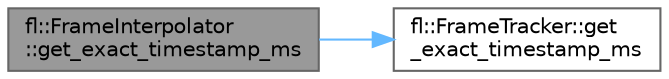 digraph "fl::FrameInterpolator::get_exact_timestamp_ms"
{
 // LATEX_PDF_SIZE
  bgcolor="transparent";
  edge [fontname=Helvetica,fontsize=10,labelfontname=Helvetica,labelfontsize=10];
  node [fontname=Helvetica,fontsize=10,shape=box,height=0.2,width=0.4];
  rankdir="LR";
  Node1 [id="Node000001",label="fl::FrameInterpolator\l::get_exact_timestamp_ms",height=0.2,width=0.4,color="gray40", fillcolor="grey60", style="filled", fontcolor="black",tooltip=" "];
  Node1 -> Node2 [id="edge1_Node000001_Node000002",color="steelblue1",style="solid",tooltip=" "];
  Node2 [id="Node000002",label="fl::FrameTracker::get\l_exact_timestamp_ms",height=0.2,width=0.4,color="grey40", fillcolor="white", style="filled",URL="$d4/da0/classfl_1_1_frame_tracker.html#a3c7f05bfa0ec47aa1d0b658a879378d9",tooltip=" "];
}
